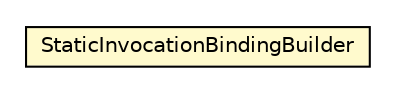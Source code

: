 #!/usr/local/bin/dot
#
# Class diagram 
# Generated by UMLGraph version 5.1 (http://www.umlgraph.org/)
#

digraph G {
	edge [fontname="Helvetica",fontsize=10,labelfontname="Helvetica",labelfontsize=10];
	node [fontname="Helvetica",fontsize=10,shape=plaintext];
	nodesep=0.25;
	ranksep=0.5;
	// org.androidtransfuse.gen.variableBuilder.InjectionBindingBuilder.StaticInvocationBindingBuilder
	c77060 [label=<<table title="org.androidtransfuse.gen.variableBuilder.InjectionBindingBuilder.StaticInvocationBindingBuilder" border="0" cellborder="1" cellspacing="0" cellpadding="2" port="p" bgcolor="lemonChiffon" href="./InjectionBindingBuilder.StaticInvocationBindingBuilder.html">
		<tr><td><table border="0" cellspacing="0" cellpadding="1">
<tr><td align="center" balign="center"> StaticInvocationBindingBuilder </td></tr>
		</table></td></tr>
		</table>>, fontname="Helvetica", fontcolor="black", fontsize=10.0];
}

